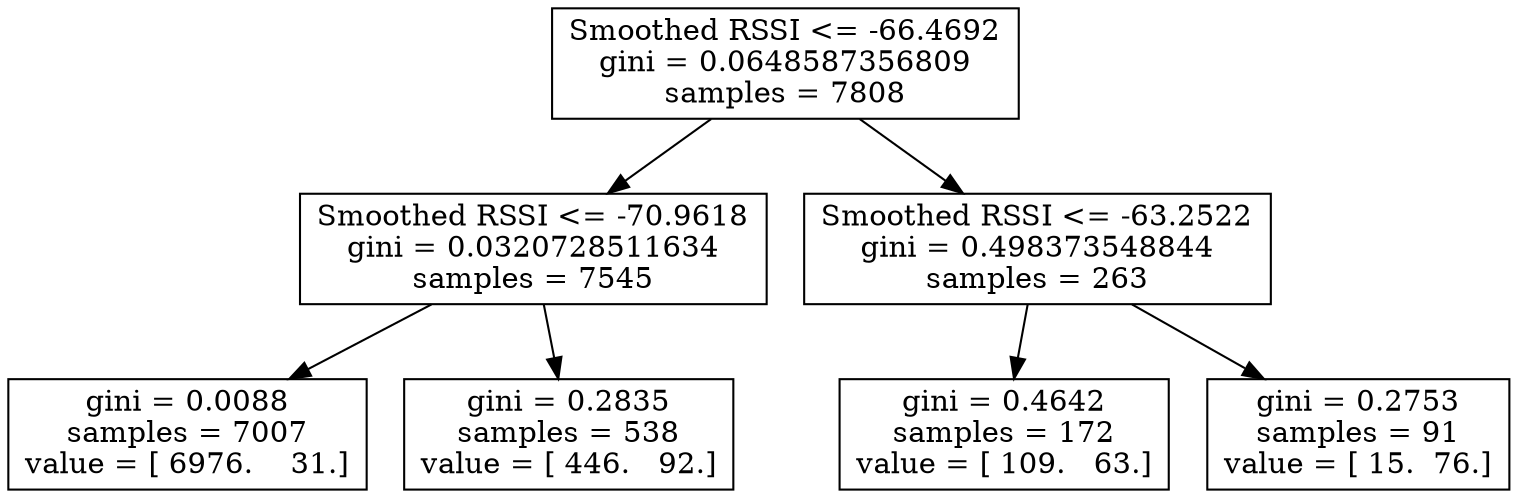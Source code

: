 digraph Tree {
0 [label="Smoothed RSSI <= -66.4692\ngini = 0.0648587356809\nsamples = 7808", shape="box"] ;
1 [label="Smoothed RSSI <= -70.9618\ngini = 0.0320728511634\nsamples = 7545", shape="box"] ;
0 -> 1 ;
2 [label="gini = 0.0088\nsamples = 7007\nvalue = [ 6976.    31.]", shape="box"] ;
1 -> 2 ;
3 [label="gini = 0.2835\nsamples = 538\nvalue = [ 446.   92.]", shape="box"] ;
1 -> 3 ;
4 [label="Smoothed RSSI <= -63.2522\ngini = 0.498373548844\nsamples = 263", shape="box"] ;
0 -> 4 ;
5 [label="gini = 0.4642\nsamples = 172\nvalue = [ 109.   63.]", shape="box"] ;
4 -> 5 ;
6 [label="gini = 0.2753\nsamples = 91\nvalue = [ 15.  76.]", shape="box"] ;
4 -> 6 ;
}